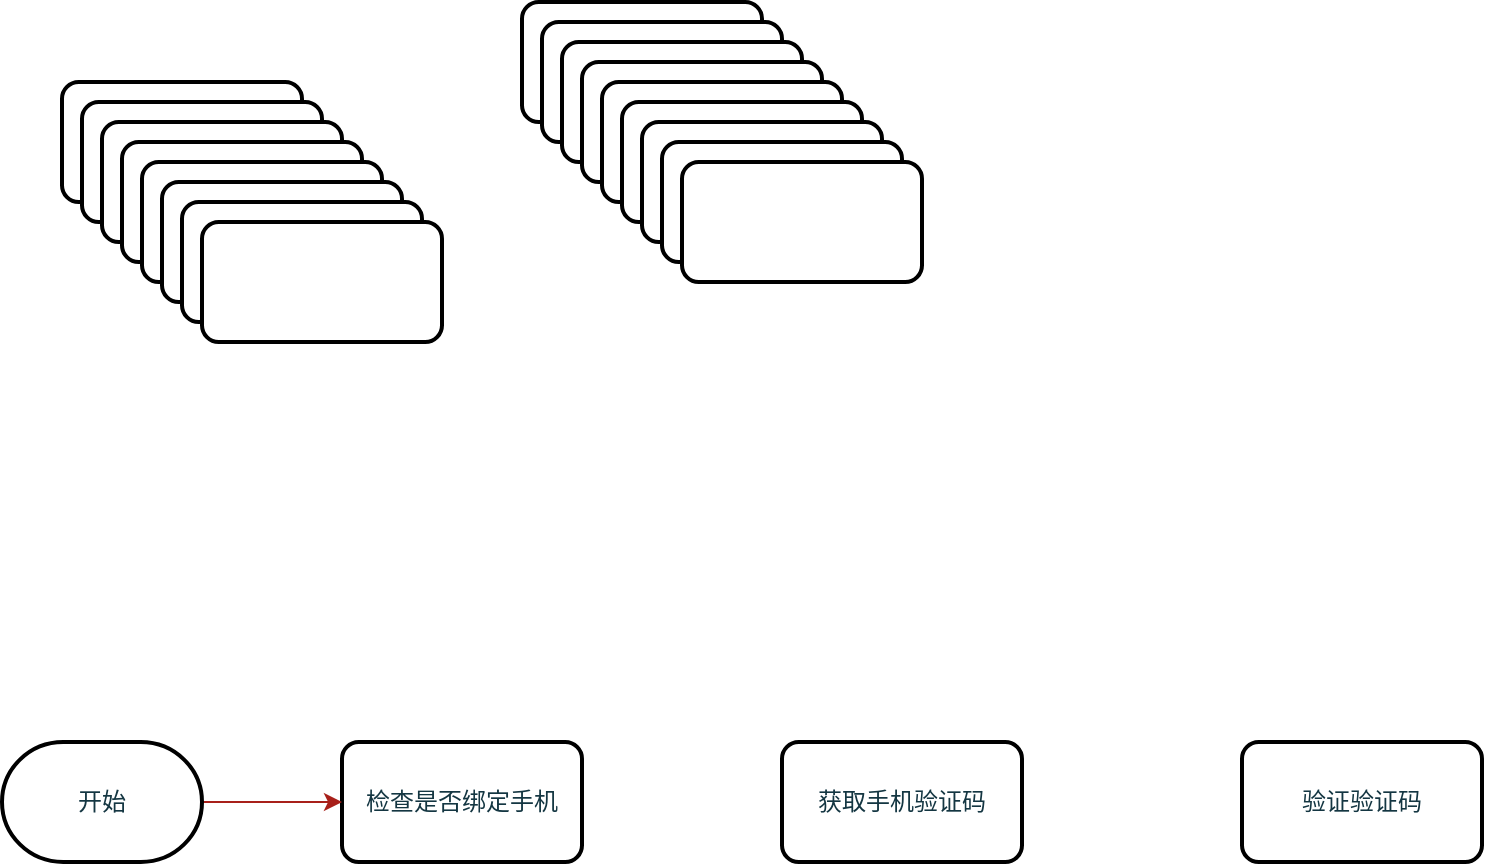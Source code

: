 <mxfile version="15.5.1" type="github">
  <diagram id="hTf-l8JFEeuLh_gnLOyl" name="第 1 页">
    <mxGraphModel dx="1026" dy="546" grid="1" gridSize="10" guides="1" tooltips="1" connect="1" arrows="1" fold="1" page="1" pageScale="1" pageWidth="827" pageHeight="1169" math="0" shadow="0">
      <root>
        <mxCell id="0" />
        <mxCell id="1" parent="0" />
        <mxCell id="yElT8xCbcD650BWO1DYu-2" value="" style="whiteSpace=wrap;html=1;rounded=1;fontColor=#143642;strokeWidth=2;fillColor=#FFFFFF;arcSize=14;sketch=0;" vertex="1" parent="1">
          <mxGeometry x="130" y="130" width="120" height="60" as="geometry" />
        </mxCell>
        <mxCell id="yElT8xCbcD650BWO1DYu-4" value="" style="whiteSpace=wrap;html=1;rounded=1;fontColor=#143642;strokeWidth=2;fillColor=#FFFFFF;arcSize=14;sketch=0;" vertex="1" parent="1">
          <mxGeometry x="140" y="140" width="120" height="60" as="geometry" />
        </mxCell>
        <mxCell id="yElT8xCbcD650BWO1DYu-5" value="" style="whiteSpace=wrap;html=1;rounded=1;fontColor=#143642;strokeWidth=2;fillColor=#FFFFFF;arcSize=14;sketch=0;" vertex="1" parent="1">
          <mxGeometry x="150" y="150" width="120" height="60" as="geometry" />
        </mxCell>
        <mxCell id="yElT8xCbcD650BWO1DYu-6" value="" style="whiteSpace=wrap;html=1;rounded=1;fontColor=#143642;strokeWidth=2;fillColor=#FFFFFF;arcSize=14;sketch=0;" vertex="1" parent="1">
          <mxGeometry x="160" y="160" width="120" height="60" as="geometry" />
        </mxCell>
        <mxCell id="yElT8xCbcD650BWO1DYu-7" value="" style="whiteSpace=wrap;html=1;rounded=1;fontColor=#143642;strokeWidth=2;fillColor=#FFFFFF;arcSize=14;sketch=0;" vertex="1" parent="1">
          <mxGeometry x="170" y="170" width="120" height="60" as="geometry" />
        </mxCell>
        <mxCell id="yElT8xCbcD650BWO1DYu-8" value="" style="whiteSpace=wrap;html=1;rounded=1;fontColor=#143642;strokeWidth=2;fillColor=#FFFFFF;arcSize=14;sketch=0;" vertex="1" parent="1">
          <mxGeometry x="180" y="180" width="120" height="60" as="geometry" />
        </mxCell>
        <mxCell id="yElT8xCbcD650BWO1DYu-9" value="" style="whiteSpace=wrap;html=1;rounded=1;fontColor=#143642;strokeWidth=2;fillColor=#FFFFFF;arcSize=14;sketch=0;" vertex="1" parent="1">
          <mxGeometry x="190" y="190" width="120" height="60" as="geometry" />
        </mxCell>
        <mxCell id="yElT8xCbcD650BWO1DYu-10" value="" style="whiteSpace=wrap;html=1;rounded=1;fontColor=#143642;strokeWidth=2;fillColor=#FFFFFF;arcSize=14;sketch=0;" vertex="1" parent="1">
          <mxGeometry x="200" y="200" width="120" height="60" as="geometry" />
        </mxCell>
        <mxCell id="yElT8xCbcD650BWO1DYu-11" value="验证验证码" style="whiteSpace=wrap;html=1;rounded=1;fontColor=#143642;strokeWidth=2;fillColor=#FFFFFF;arcSize=14;sketch=0;" vertex="1" parent="1">
          <mxGeometry x="720" y="460" width="120" height="60" as="geometry" />
        </mxCell>
        <mxCell id="yElT8xCbcD650BWO1DYu-12" value="获取手机验证码" style="whiteSpace=wrap;html=1;rounded=1;fontColor=#143642;strokeWidth=2;fillColor=#FFFFFF;arcSize=14;sketch=0;" vertex="1" parent="1">
          <mxGeometry x="490" y="460" width="120" height="60" as="geometry" />
        </mxCell>
        <mxCell id="yElT8xCbcD650BWO1DYu-13" value="检查是否绑定手机" style="whiteSpace=wrap;html=1;rounded=1;fontColor=#143642;strokeWidth=2;fillColor=#FFFFFF;arcSize=14;sketch=0;" vertex="1" parent="1">
          <mxGeometry x="270" y="460" width="120" height="60" as="geometry" />
        </mxCell>
        <mxCell id="yElT8xCbcD650BWO1DYu-14" value="" style="whiteSpace=wrap;html=1;rounded=1;fontColor=#143642;strokeWidth=2;fillColor=#FFFFFF;arcSize=14;sketch=0;" vertex="1" parent="1">
          <mxGeometry x="360" y="90" width="120" height="60" as="geometry" />
        </mxCell>
        <mxCell id="yElT8xCbcD650BWO1DYu-15" value="" style="whiteSpace=wrap;html=1;rounded=1;fontColor=#143642;strokeWidth=2;fillColor=#FFFFFF;arcSize=14;sketch=0;" vertex="1" parent="1">
          <mxGeometry x="370" y="100" width="120" height="60" as="geometry" />
        </mxCell>
        <mxCell id="yElT8xCbcD650BWO1DYu-16" value="" style="whiteSpace=wrap;html=1;rounded=1;fontColor=#143642;strokeWidth=2;fillColor=#FFFFFF;arcSize=14;sketch=0;" vertex="1" parent="1">
          <mxGeometry x="380" y="110" width="120" height="60" as="geometry" />
        </mxCell>
        <mxCell id="yElT8xCbcD650BWO1DYu-17" value="" style="whiteSpace=wrap;html=1;rounded=1;fontColor=#143642;strokeWidth=2;fillColor=#FFFFFF;arcSize=14;sketch=0;" vertex="1" parent="1">
          <mxGeometry x="390" y="120" width="120" height="60" as="geometry" />
        </mxCell>
        <mxCell id="yElT8xCbcD650BWO1DYu-18" value="" style="whiteSpace=wrap;html=1;rounded=1;fontColor=#143642;strokeWidth=2;fillColor=#FFFFFF;arcSize=14;sketch=0;" vertex="1" parent="1">
          <mxGeometry x="400" y="130" width="120" height="60" as="geometry" />
        </mxCell>
        <mxCell id="yElT8xCbcD650BWO1DYu-19" value="" style="whiteSpace=wrap;html=1;rounded=1;fontColor=#143642;strokeWidth=2;fillColor=#FFFFFF;arcSize=14;sketch=0;" vertex="1" parent="1">
          <mxGeometry x="410" y="140" width="120" height="60" as="geometry" />
        </mxCell>
        <mxCell id="yElT8xCbcD650BWO1DYu-20" value="" style="whiteSpace=wrap;html=1;rounded=1;fontColor=#143642;strokeWidth=2;fillColor=#FFFFFF;arcSize=14;sketch=0;" vertex="1" parent="1">
          <mxGeometry x="420" y="150" width="120" height="60" as="geometry" />
        </mxCell>
        <mxCell id="yElT8xCbcD650BWO1DYu-21" value="" style="whiteSpace=wrap;html=1;rounded=1;fontColor=#143642;strokeWidth=2;fillColor=#FFFFFF;arcSize=14;sketch=0;" vertex="1" parent="1">
          <mxGeometry x="430" y="160" width="120" height="60" as="geometry" />
        </mxCell>
        <mxCell id="yElT8xCbcD650BWO1DYu-22" value="" style="whiteSpace=wrap;html=1;rounded=1;fontColor=#143642;strokeWidth=2;fillColor=#FFFFFF;arcSize=14;sketch=0;" vertex="1" parent="1">
          <mxGeometry x="440" y="170" width="120" height="60" as="geometry" />
        </mxCell>
        <mxCell id="yElT8xCbcD650BWO1DYu-25" value="" style="edgeStyle=orthogonalEdgeStyle;curved=0;rounded=1;sketch=0;orthogonalLoop=1;jettySize=auto;html=1;fontColor=#143642;strokeColor=#A8201A;fillColor=#FAE5C7;" edge="1" parent="1" source="yElT8xCbcD650BWO1DYu-23">
          <mxGeometry relative="1" as="geometry">
            <mxPoint x="270" y="490" as="targetPoint" />
          </mxGeometry>
        </mxCell>
        <mxCell id="yElT8xCbcD650BWO1DYu-23" value="开始" style="strokeWidth=2;html=1;shape=mxgraph.flowchart.terminator;whiteSpace=wrap;rounded=0;labelBackgroundColor=none;sketch=0;fontColor=#143642;fillColor=#FFFFFF;" vertex="1" parent="1">
          <mxGeometry x="100" y="460" width="100" height="60" as="geometry" />
        </mxCell>
      </root>
    </mxGraphModel>
  </diagram>
</mxfile>
